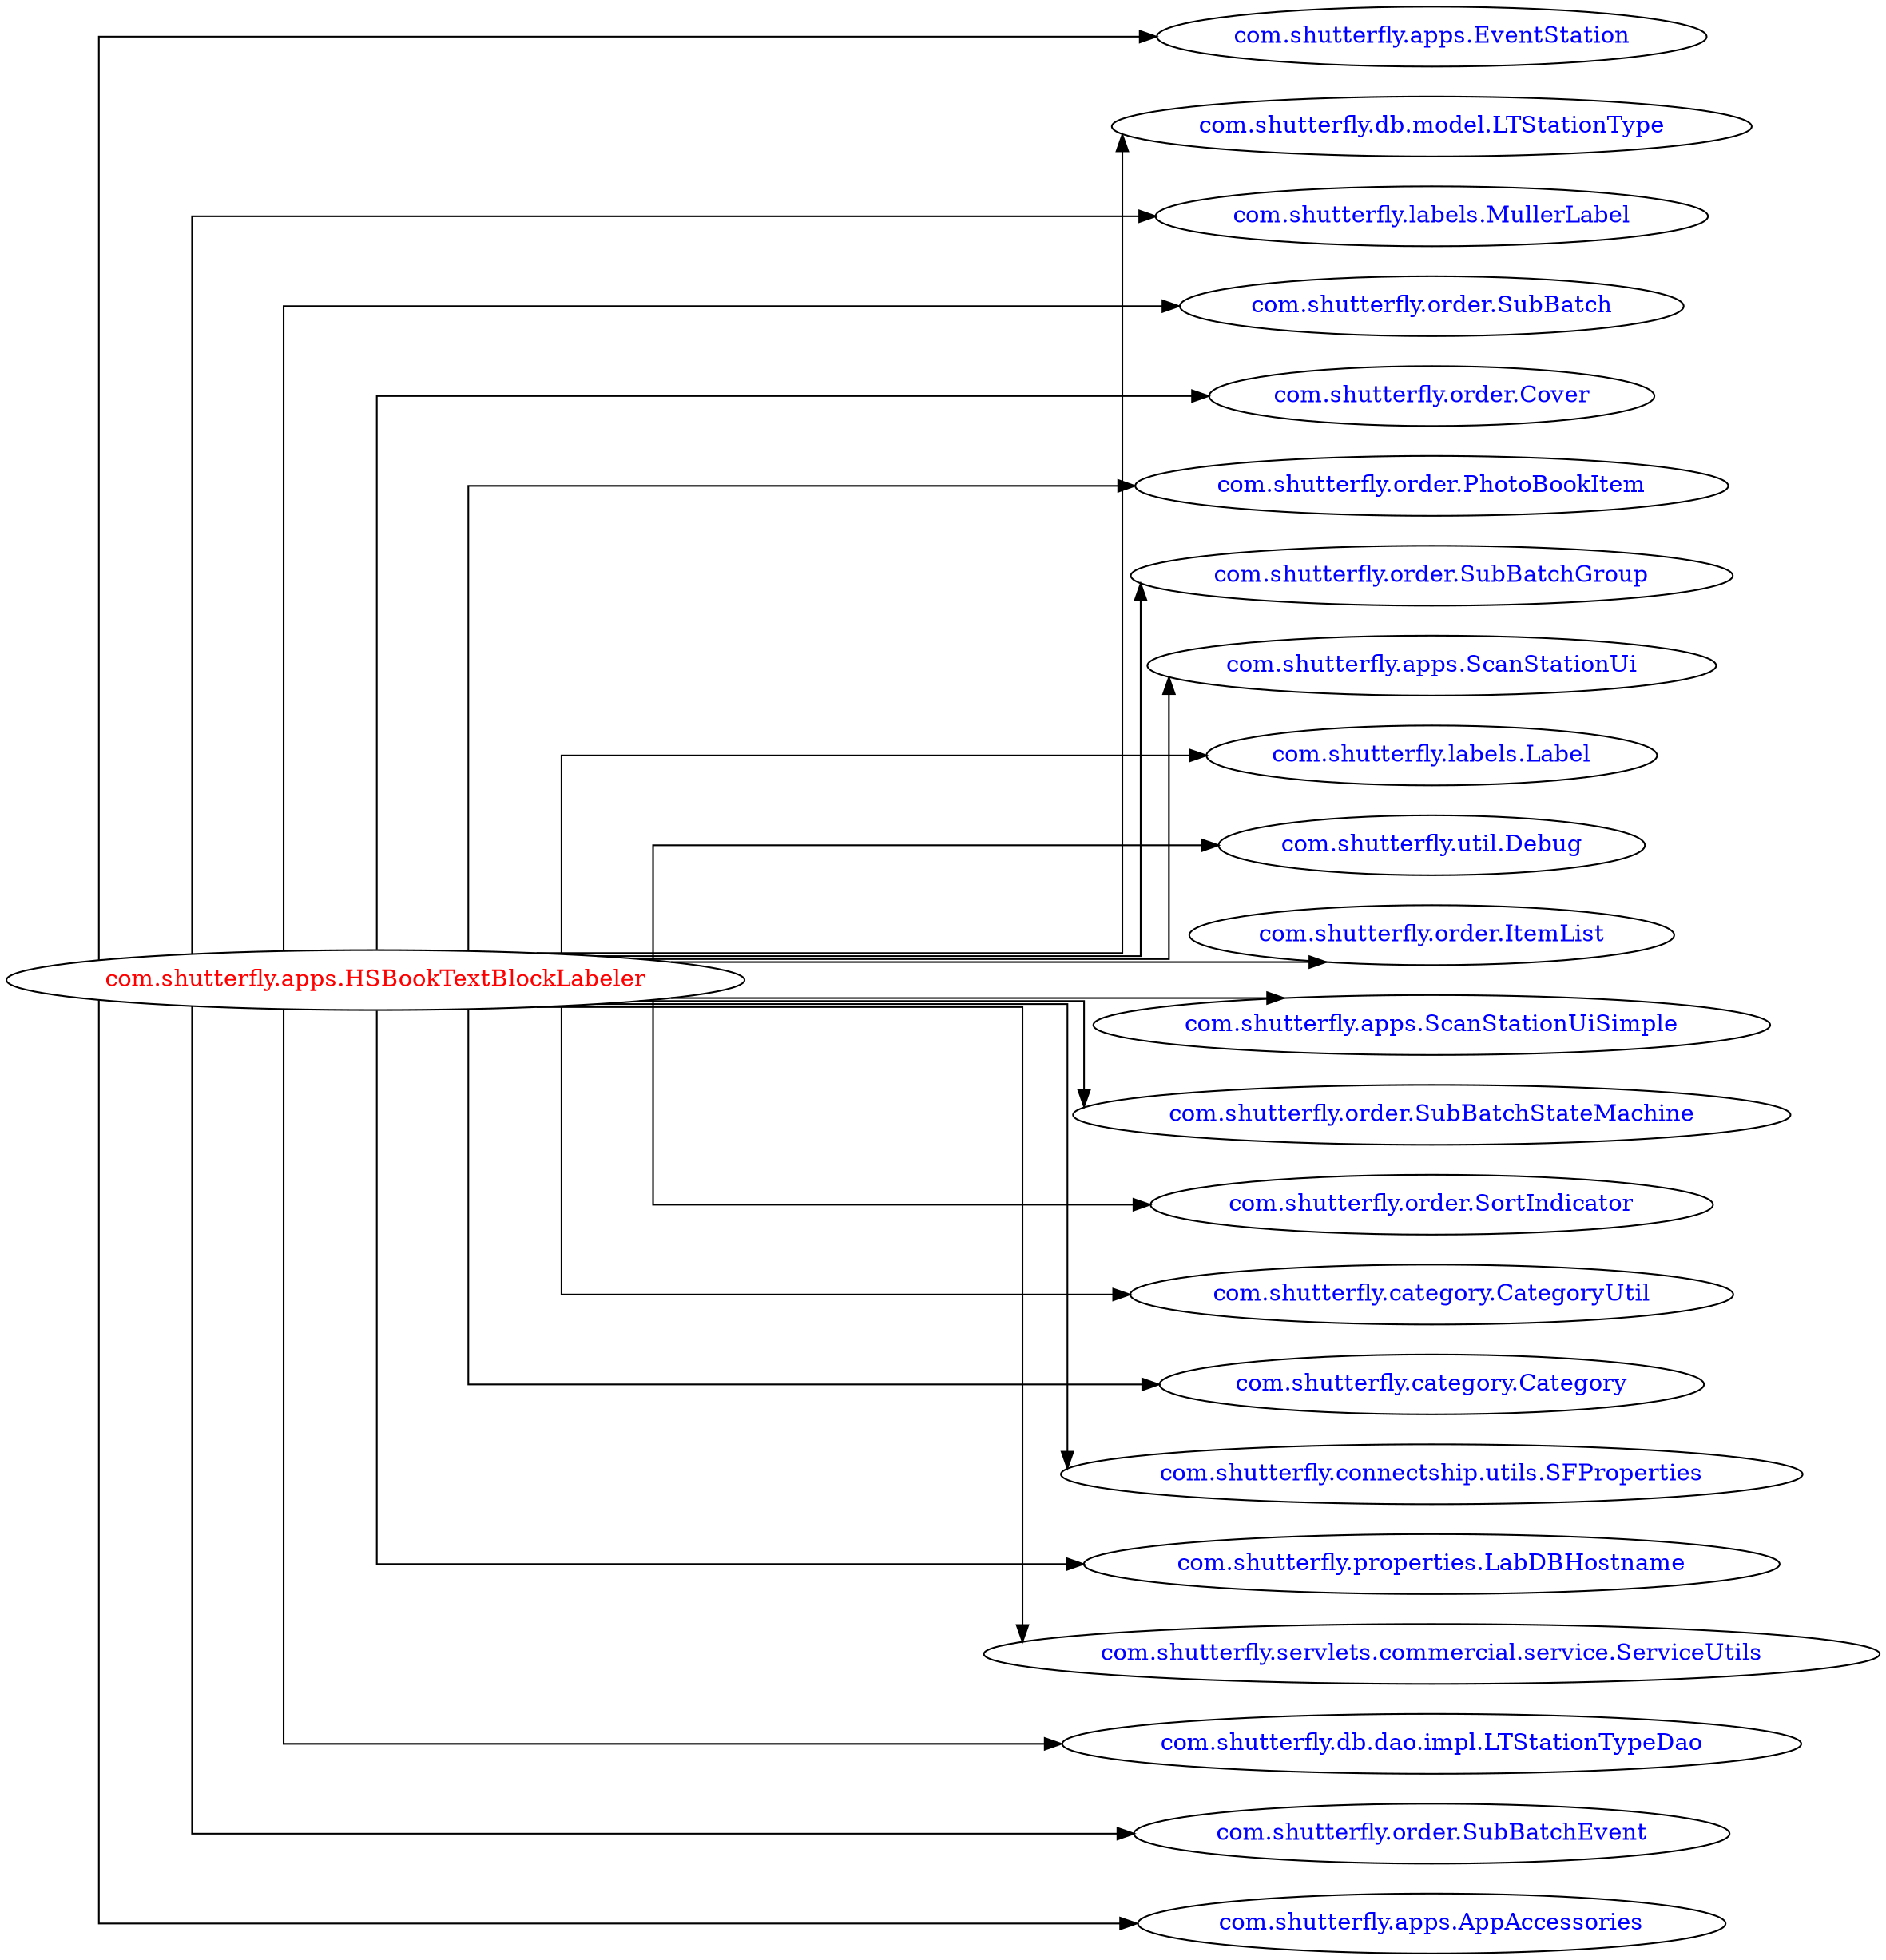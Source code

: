 digraph dependencyGraph {
 concentrate=true;
 ranksep="2.0";
 rankdir="LR"; 
 splines="ortho";
"com.shutterfly.apps.HSBookTextBlockLabeler" [fontcolor="red"];
"com.shutterfly.apps.EventStation" [ fontcolor="blue" ];
"com.shutterfly.apps.HSBookTextBlockLabeler"->"com.shutterfly.apps.EventStation";
"com.shutterfly.db.model.LTStationType" [ fontcolor="blue" ];
"com.shutterfly.apps.HSBookTextBlockLabeler"->"com.shutterfly.db.model.LTStationType";
"com.shutterfly.labels.MullerLabel" [ fontcolor="blue" ];
"com.shutterfly.apps.HSBookTextBlockLabeler"->"com.shutterfly.labels.MullerLabel";
"com.shutterfly.order.SubBatch" [ fontcolor="blue" ];
"com.shutterfly.apps.HSBookTextBlockLabeler"->"com.shutterfly.order.SubBatch";
"com.shutterfly.order.Cover" [ fontcolor="blue" ];
"com.shutterfly.apps.HSBookTextBlockLabeler"->"com.shutterfly.order.Cover";
"com.shutterfly.order.PhotoBookItem" [ fontcolor="blue" ];
"com.shutterfly.apps.HSBookTextBlockLabeler"->"com.shutterfly.order.PhotoBookItem";
"com.shutterfly.order.SubBatchGroup" [ fontcolor="blue" ];
"com.shutterfly.apps.HSBookTextBlockLabeler"->"com.shutterfly.order.SubBatchGroup";
"com.shutterfly.apps.ScanStationUi" [ fontcolor="blue" ];
"com.shutterfly.apps.HSBookTextBlockLabeler"->"com.shutterfly.apps.ScanStationUi";
"com.shutterfly.labels.Label" [ fontcolor="blue" ];
"com.shutterfly.apps.HSBookTextBlockLabeler"->"com.shutterfly.labels.Label";
"com.shutterfly.util.Debug" [ fontcolor="blue" ];
"com.shutterfly.apps.HSBookTextBlockLabeler"->"com.shutterfly.util.Debug";
"com.shutterfly.order.ItemList" [ fontcolor="blue" ];
"com.shutterfly.apps.HSBookTextBlockLabeler"->"com.shutterfly.order.ItemList";
"com.shutterfly.apps.ScanStationUiSimple" [ fontcolor="blue" ];
"com.shutterfly.apps.HSBookTextBlockLabeler"->"com.shutterfly.apps.ScanStationUiSimple";
"com.shutterfly.order.SubBatchStateMachine" [ fontcolor="blue" ];
"com.shutterfly.apps.HSBookTextBlockLabeler"->"com.shutterfly.order.SubBatchStateMachine";
"com.shutterfly.order.SortIndicator" [ fontcolor="blue" ];
"com.shutterfly.apps.HSBookTextBlockLabeler"->"com.shutterfly.order.SortIndicator";
"com.shutterfly.category.CategoryUtil" [ fontcolor="blue" ];
"com.shutterfly.apps.HSBookTextBlockLabeler"->"com.shutterfly.category.CategoryUtil";
"com.shutterfly.category.Category" [ fontcolor="blue" ];
"com.shutterfly.apps.HSBookTextBlockLabeler"->"com.shutterfly.category.Category";
"com.shutterfly.connectship.utils.SFProperties" [ fontcolor="blue" ];
"com.shutterfly.apps.HSBookTextBlockLabeler"->"com.shutterfly.connectship.utils.SFProperties";
"com.shutterfly.properties.LabDBHostname" [ fontcolor="blue" ];
"com.shutterfly.apps.HSBookTextBlockLabeler"->"com.shutterfly.properties.LabDBHostname";
"com.shutterfly.servlets.commercial.service.ServiceUtils" [ fontcolor="blue" ];
"com.shutterfly.apps.HSBookTextBlockLabeler"->"com.shutterfly.servlets.commercial.service.ServiceUtils";
"com.shutterfly.db.dao.impl.LTStationTypeDao" [ fontcolor="blue" ];
"com.shutterfly.apps.HSBookTextBlockLabeler"->"com.shutterfly.db.dao.impl.LTStationTypeDao";
"com.shutterfly.order.SubBatchEvent" [ fontcolor="blue" ];
"com.shutterfly.apps.HSBookTextBlockLabeler"->"com.shutterfly.order.SubBatchEvent";
"com.shutterfly.apps.AppAccessories" [ fontcolor="blue" ];
"com.shutterfly.apps.HSBookTextBlockLabeler"->"com.shutterfly.apps.AppAccessories";
}